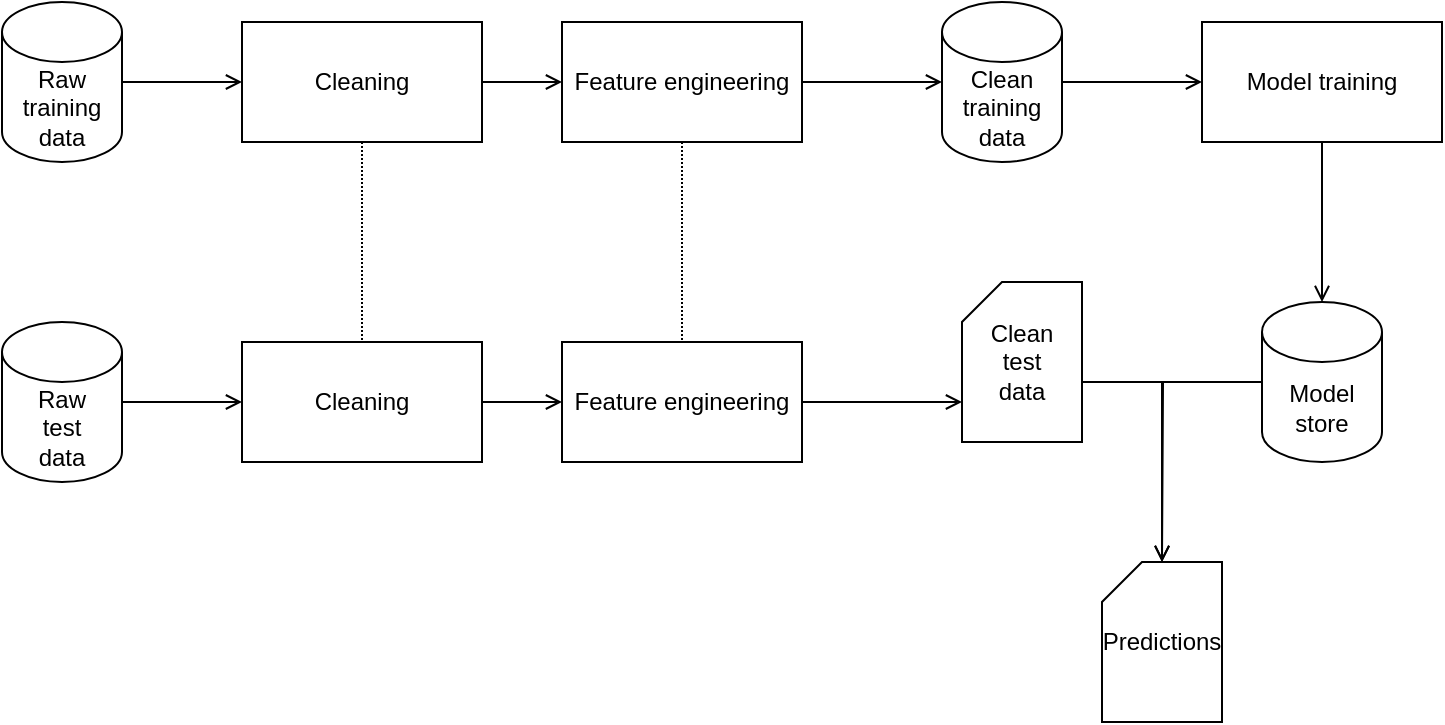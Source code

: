 <mxfile version="16.5.1" type="device"><diagram id="XFtBlQtvQFlNAaSHjEA1" name="Page-1"><mxGraphModel dx="1240" dy="1827" grid="1" gridSize="10" guides="1" tooltips="1" connect="1" arrows="1" fold="1" page="1" pageScale="1" pageWidth="827" pageHeight="1169" math="0" shadow="0"><root><mxCell id="0"/><mxCell id="1" parent="0"/><mxCell id="5gCtjiCSF5KnW5RfmRDT-7" style="edgeStyle=orthogonalEdgeStyle;rounded=0;orthogonalLoop=1;jettySize=auto;html=1;entryX=0;entryY=0.5;entryDx=0;entryDy=0;endArrow=open;endFill=0;" edge="1" parent="1" source="5gCtjiCSF5KnW5RfmRDT-1" target="5gCtjiCSF5KnW5RfmRDT-4"><mxGeometry relative="1" as="geometry"/></mxCell><mxCell id="5gCtjiCSF5KnW5RfmRDT-13" style="edgeStyle=orthogonalEdgeStyle;rounded=0;orthogonalLoop=1;jettySize=auto;html=1;exitX=0.5;exitY=1;exitDx=0;exitDy=0;entryX=0.5;entryY=0;entryDx=0;entryDy=0;endArrow=none;endFill=0;dashed=1;dashPattern=1 1;" edge="1" parent="1" source="5gCtjiCSF5KnW5RfmRDT-1" target="5gCtjiCSF5KnW5RfmRDT-11"><mxGeometry relative="1" as="geometry"/></mxCell><mxCell id="5gCtjiCSF5KnW5RfmRDT-1" value="Cleaning" style="rounded=0;whiteSpace=wrap;html=1;" vertex="1" parent="1"><mxGeometry x="200" y="130" width="120" height="60" as="geometry"/></mxCell><mxCell id="5gCtjiCSF5KnW5RfmRDT-6" style="edgeStyle=orthogonalEdgeStyle;rounded=0;orthogonalLoop=1;jettySize=auto;html=1;entryX=0;entryY=0.5;entryDx=0;entryDy=0;endArrow=open;endFill=0;" edge="1" parent="1" source="5gCtjiCSF5KnW5RfmRDT-2" target="5gCtjiCSF5KnW5RfmRDT-1"><mxGeometry relative="1" as="geometry"/></mxCell><mxCell id="5gCtjiCSF5KnW5RfmRDT-2" value="Raw&lt;br&gt;training&lt;br&gt;data" style="shape=cylinder3;whiteSpace=wrap;html=1;boundedLbl=1;backgroundOutline=1;size=15;" vertex="1" parent="1"><mxGeometry x="80" y="120" width="60" height="80" as="geometry"/></mxCell><mxCell id="5gCtjiCSF5KnW5RfmRDT-14" style="edgeStyle=orthogonalEdgeStyle;rounded=0;orthogonalLoop=1;jettySize=auto;html=1;entryX=0;entryY=0.5;entryDx=0;entryDy=0;endArrow=open;endFill=0;" edge="1" parent="1" source="5gCtjiCSF5KnW5RfmRDT-3" target="5gCtjiCSF5KnW5RfmRDT-11"><mxGeometry relative="1" as="geometry"/></mxCell><mxCell id="5gCtjiCSF5KnW5RfmRDT-3" value="Raw&lt;br&gt;test&lt;br&gt;data" style="shape=cylinder3;whiteSpace=wrap;html=1;boundedLbl=1;backgroundOutline=1;size=15;" vertex="1" parent="1"><mxGeometry x="80" y="280" width="60" height="80" as="geometry"/></mxCell><mxCell id="5gCtjiCSF5KnW5RfmRDT-27" style="edgeStyle=orthogonalEdgeStyle;rounded=0;orthogonalLoop=1;jettySize=auto;html=1;entryX=0;entryY=0.5;entryDx=0;entryDy=0;entryPerimeter=0;endArrow=open;endFill=0;" edge="1" parent="1" source="5gCtjiCSF5KnW5RfmRDT-4" target="5gCtjiCSF5KnW5RfmRDT-25"><mxGeometry relative="1" as="geometry"/></mxCell><mxCell id="5gCtjiCSF5KnW5RfmRDT-4" value="Feature engineering" style="rounded=0;whiteSpace=wrap;html=1;" vertex="1" parent="1"><mxGeometry x="360" y="130" width="120" height="60" as="geometry"/></mxCell><mxCell id="5gCtjiCSF5KnW5RfmRDT-31" style="edgeStyle=orthogonalEdgeStyle;rounded=0;orthogonalLoop=1;jettySize=auto;html=1;endArrow=open;endFill=0;" edge="1" parent="1" source="5gCtjiCSF5KnW5RfmRDT-9"><mxGeometry relative="1" as="geometry"><mxPoint x="660" y="400" as="targetPoint"/></mxGeometry></mxCell><mxCell id="5gCtjiCSF5KnW5RfmRDT-9" value="Model&lt;br&gt;store" style="shape=cylinder3;whiteSpace=wrap;html=1;boundedLbl=1;backgroundOutline=1;size=15;" vertex="1" parent="1"><mxGeometry x="710" y="270" width="60" height="80" as="geometry"/></mxCell><mxCell id="5gCtjiCSF5KnW5RfmRDT-15" style="edgeStyle=orthogonalEdgeStyle;rounded=0;orthogonalLoop=1;jettySize=auto;html=1;exitX=1;exitY=0.5;exitDx=0;exitDy=0;entryX=0;entryY=0.5;entryDx=0;entryDy=0;endArrow=open;endFill=0;" edge="1" parent="1" source="5gCtjiCSF5KnW5RfmRDT-11" target="5gCtjiCSF5KnW5RfmRDT-12"><mxGeometry relative="1" as="geometry"/></mxCell><mxCell id="5gCtjiCSF5KnW5RfmRDT-11" value="Cleaning" style="rounded=0;whiteSpace=wrap;html=1;" vertex="1" parent="1"><mxGeometry x="200" y="290" width="120" height="60" as="geometry"/></mxCell><mxCell id="5gCtjiCSF5KnW5RfmRDT-21" style="edgeStyle=orthogonalEdgeStyle;rounded=0;orthogonalLoop=1;jettySize=auto;html=1;entryX=0;entryY=0;entryDx=0;entryDy=60;entryPerimeter=0;endArrow=open;endFill=0;" edge="1" parent="1" source="5gCtjiCSF5KnW5RfmRDT-12" target="5gCtjiCSF5KnW5RfmRDT-24"><mxGeometry relative="1" as="geometry"><mxPoint x="550" y="320" as="targetPoint"/></mxGeometry></mxCell><mxCell id="5gCtjiCSF5KnW5RfmRDT-12" value="Feature engineering" style="rounded=0;whiteSpace=wrap;html=1;" vertex="1" parent="1"><mxGeometry x="360" y="290" width="120" height="60" as="geometry"/></mxCell><mxCell id="5gCtjiCSF5KnW5RfmRDT-26" style="edgeStyle=orthogonalEdgeStyle;rounded=0;orthogonalLoop=1;jettySize=auto;html=1;entryX=0.5;entryY=0;entryDx=0;entryDy=0;endArrow=open;endFill=0;entryPerimeter=0;" edge="1" parent="1" source="5gCtjiCSF5KnW5RfmRDT-16" target="5gCtjiCSF5KnW5RfmRDT-9"><mxGeometry relative="1" as="geometry"><mxPoint x="740" y="210" as="targetPoint"/></mxGeometry></mxCell><mxCell id="5gCtjiCSF5KnW5RfmRDT-16" value="Model training" style="rounded=0;whiteSpace=wrap;html=1;" vertex="1" parent="1"><mxGeometry x="680" y="130" width="120" height="60" as="geometry"/></mxCell><mxCell id="5gCtjiCSF5KnW5RfmRDT-30" style="edgeStyle=orthogonalEdgeStyle;rounded=0;orthogonalLoop=1;jettySize=auto;html=1;entryX=0.5;entryY=0;entryDx=0;entryDy=0;entryPerimeter=0;endArrow=open;endFill=0;" edge="1" parent="1" source="5gCtjiCSF5KnW5RfmRDT-24" target="5gCtjiCSF5KnW5RfmRDT-29"><mxGeometry relative="1" as="geometry"><Array as="points"><mxPoint x="660" y="310"/></Array></mxGeometry></mxCell><mxCell id="5gCtjiCSF5KnW5RfmRDT-24" value="Clean&lt;br&gt;test&lt;br&gt;data" style="shape=card;whiteSpace=wrap;html=1;size=20;" vertex="1" parent="1"><mxGeometry x="560" y="260" width="60" height="80" as="geometry"/></mxCell><mxCell id="5gCtjiCSF5KnW5RfmRDT-28" style="edgeStyle=orthogonalEdgeStyle;rounded=0;orthogonalLoop=1;jettySize=auto;html=1;entryX=0;entryY=0.5;entryDx=0;entryDy=0;endArrow=open;endFill=0;" edge="1" parent="1" source="5gCtjiCSF5KnW5RfmRDT-25" target="5gCtjiCSF5KnW5RfmRDT-16"><mxGeometry relative="1" as="geometry"/></mxCell><mxCell id="5gCtjiCSF5KnW5RfmRDT-25" value="Clean&lt;br&gt;training data" style="shape=cylinder3;whiteSpace=wrap;html=1;boundedLbl=1;backgroundOutline=1;size=15;" vertex="1" parent="1"><mxGeometry x="550" y="120" width="60" height="80" as="geometry"/></mxCell><mxCell id="5gCtjiCSF5KnW5RfmRDT-29" value="Predictions" style="shape=card;whiteSpace=wrap;html=1;size=20;" vertex="1" parent="1"><mxGeometry x="630" y="400" width="60" height="80" as="geometry"/></mxCell><mxCell id="5gCtjiCSF5KnW5RfmRDT-32" style="edgeStyle=orthogonalEdgeStyle;rounded=0;orthogonalLoop=1;jettySize=auto;html=1;exitX=0.5;exitY=1;exitDx=0;exitDy=0;entryX=0.5;entryY=0;entryDx=0;entryDy=0;endArrow=none;endFill=0;dashed=1;dashPattern=1 1;" edge="1" parent="1" source="5gCtjiCSF5KnW5RfmRDT-4" target="5gCtjiCSF5KnW5RfmRDT-12"><mxGeometry relative="1" as="geometry"><mxPoint x="270" y="200" as="sourcePoint"/><mxPoint x="270" y="300" as="targetPoint"/></mxGeometry></mxCell></root></mxGraphModel></diagram></mxfile>